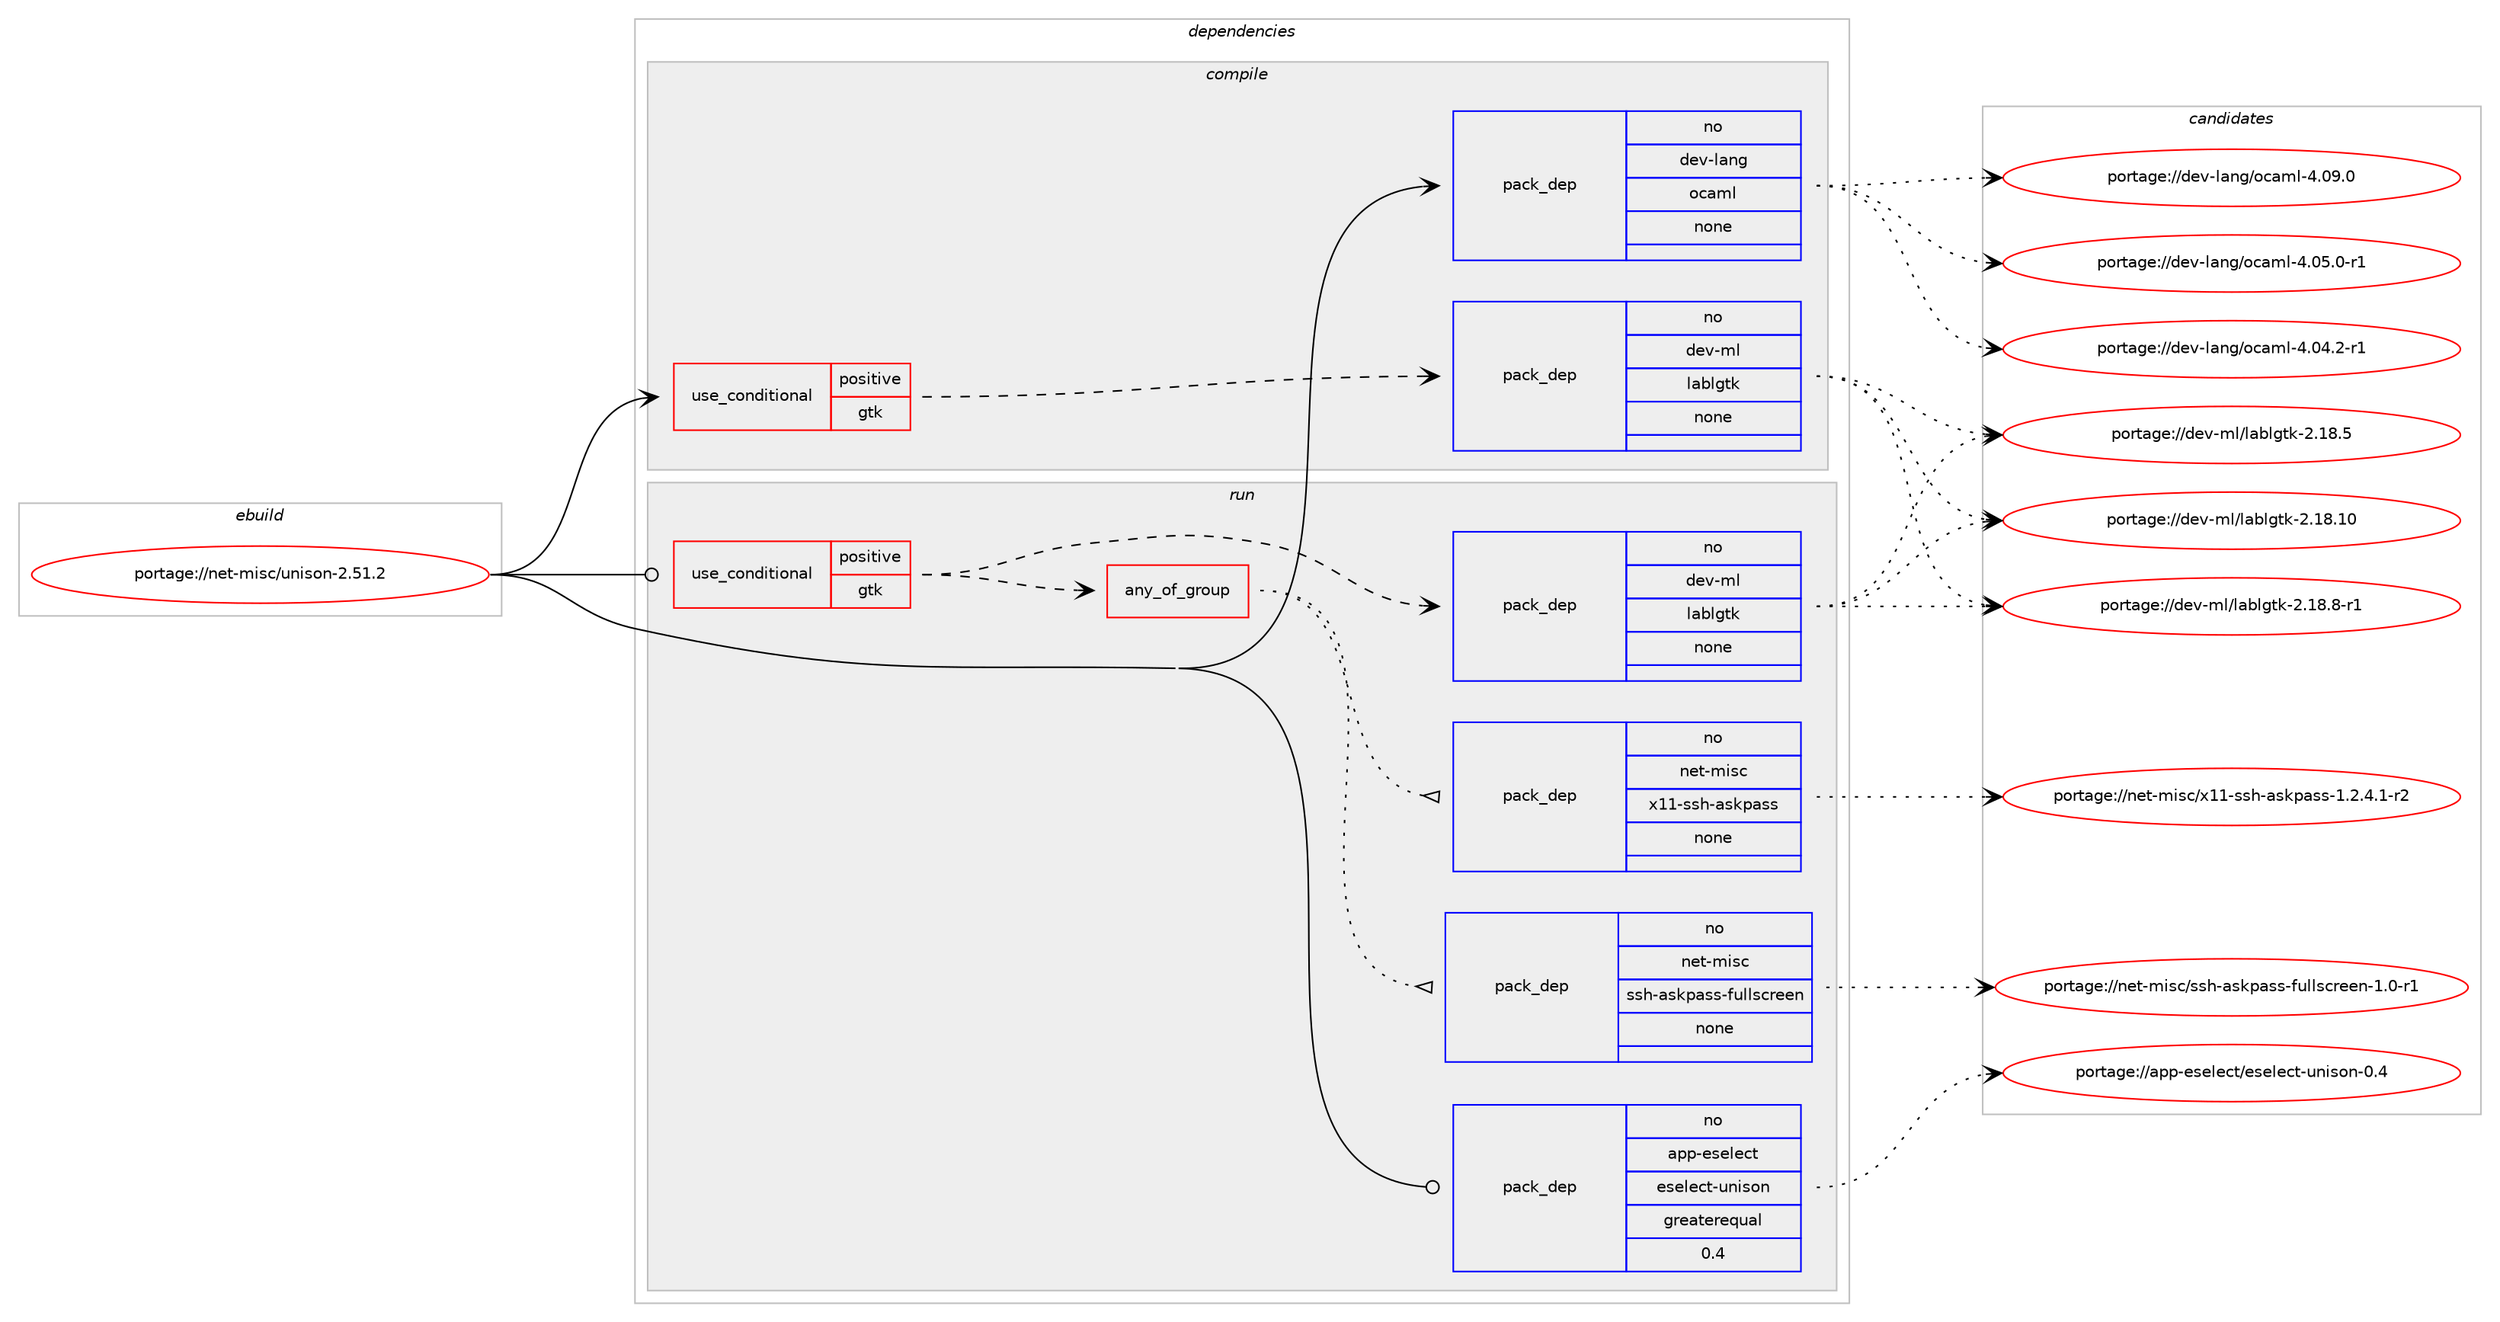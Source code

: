 digraph prolog {

# *************
# Graph options
# *************

newrank=true;
concentrate=true;
compound=true;
graph [rankdir=LR,fontname=Helvetica,fontsize=10,ranksep=1.5];#, ranksep=2.5, nodesep=0.2];
edge  [arrowhead=vee];
node  [fontname=Helvetica,fontsize=10];

# **********
# The ebuild
# **********

subgraph cluster_leftcol {
color=gray;
rank=same;
label=<<i>ebuild</i>>;
id [label="portage://net-misc/unison-2.51.2", color=red, width=4, href="../net-misc/unison-2.51.2.svg"];
}

# ****************
# The dependencies
# ****************

subgraph cluster_midcol {
color=gray;
label=<<i>dependencies</i>>;
subgraph cluster_compile {
fillcolor="#eeeeee";
style=filled;
label=<<i>compile</i>>;
subgraph cond2140 {
dependency10832 [label=<<TABLE BORDER="0" CELLBORDER="1" CELLSPACING="0" CELLPADDING="4"><TR><TD ROWSPAN="3" CELLPADDING="10">use_conditional</TD></TR><TR><TD>positive</TD></TR><TR><TD>gtk</TD></TR></TABLE>>, shape=none, color=red];
subgraph pack8560 {
dependency10833 [label=<<TABLE BORDER="0" CELLBORDER="1" CELLSPACING="0" CELLPADDING="4" WIDTH="220"><TR><TD ROWSPAN="6" CELLPADDING="30">pack_dep</TD></TR><TR><TD WIDTH="110">no</TD></TR><TR><TD>dev-ml</TD></TR><TR><TD>lablgtk</TD></TR><TR><TD>none</TD></TR><TR><TD></TD></TR></TABLE>>, shape=none, color=blue];
}
dependency10832:e -> dependency10833:w [weight=20,style="dashed",arrowhead="vee"];
}
id:e -> dependency10832:w [weight=20,style="solid",arrowhead="vee"];
subgraph pack8561 {
dependency10834 [label=<<TABLE BORDER="0" CELLBORDER="1" CELLSPACING="0" CELLPADDING="4" WIDTH="220"><TR><TD ROWSPAN="6" CELLPADDING="30">pack_dep</TD></TR><TR><TD WIDTH="110">no</TD></TR><TR><TD>dev-lang</TD></TR><TR><TD>ocaml</TD></TR><TR><TD>none</TD></TR><TR><TD></TD></TR></TABLE>>, shape=none, color=blue];
}
id:e -> dependency10834:w [weight=20,style="solid",arrowhead="vee"];
}
subgraph cluster_compileandrun {
fillcolor="#eeeeee";
style=filled;
label=<<i>compile and run</i>>;
}
subgraph cluster_run {
fillcolor="#eeeeee";
style=filled;
label=<<i>run</i>>;
subgraph cond2141 {
dependency10835 [label=<<TABLE BORDER="0" CELLBORDER="1" CELLSPACING="0" CELLPADDING="4"><TR><TD ROWSPAN="3" CELLPADDING="10">use_conditional</TD></TR><TR><TD>positive</TD></TR><TR><TD>gtk</TD></TR></TABLE>>, shape=none, color=red];
subgraph pack8562 {
dependency10836 [label=<<TABLE BORDER="0" CELLBORDER="1" CELLSPACING="0" CELLPADDING="4" WIDTH="220"><TR><TD ROWSPAN="6" CELLPADDING="30">pack_dep</TD></TR><TR><TD WIDTH="110">no</TD></TR><TR><TD>dev-ml</TD></TR><TR><TD>lablgtk</TD></TR><TR><TD>none</TD></TR><TR><TD></TD></TR></TABLE>>, shape=none, color=blue];
}
dependency10835:e -> dependency10836:w [weight=20,style="dashed",arrowhead="vee"];
subgraph any123 {
dependency10837 [label=<<TABLE BORDER="0" CELLBORDER="1" CELLSPACING="0" CELLPADDING="4"><TR><TD CELLPADDING="10">any_of_group</TD></TR></TABLE>>, shape=none, color=red];subgraph pack8563 {
dependency10838 [label=<<TABLE BORDER="0" CELLBORDER="1" CELLSPACING="0" CELLPADDING="4" WIDTH="220"><TR><TD ROWSPAN="6" CELLPADDING="30">pack_dep</TD></TR><TR><TD WIDTH="110">no</TD></TR><TR><TD>net-misc</TD></TR><TR><TD>x11-ssh-askpass</TD></TR><TR><TD>none</TD></TR><TR><TD></TD></TR></TABLE>>, shape=none, color=blue];
}
dependency10837:e -> dependency10838:w [weight=20,style="dotted",arrowhead="oinv"];
subgraph pack8564 {
dependency10839 [label=<<TABLE BORDER="0" CELLBORDER="1" CELLSPACING="0" CELLPADDING="4" WIDTH="220"><TR><TD ROWSPAN="6" CELLPADDING="30">pack_dep</TD></TR><TR><TD WIDTH="110">no</TD></TR><TR><TD>net-misc</TD></TR><TR><TD>ssh-askpass-fullscreen</TD></TR><TR><TD>none</TD></TR><TR><TD></TD></TR></TABLE>>, shape=none, color=blue];
}
dependency10837:e -> dependency10839:w [weight=20,style="dotted",arrowhead="oinv"];
}
dependency10835:e -> dependency10837:w [weight=20,style="dashed",arrowhead="vee"];
}
id:e -> dependency10835:w [weight=20,style="solid",arrowhead="odot"];
subgraph pack8565 {
dependency10840 [label=<<TABLE BORDER="0" CELLBORDER="1" CELLSPACING="0" CELLPADDING="4" WIDTH="220"><TR><TD ROWSPAN="6" CELLPADDING="30">pack_dep</TD></TR><TR><TD WIDTH="110">no</TD></TR><TR><TD>app-eselect</TD></TR><TR><TD>eselect-unison</TD></TR><TR><TD>greaterequal</TD></TR><TR><TD>0.4</TD></TR></TABLE>>, shape=none, color=blue];
}
id:e -> dependency10840:w [weight=20,style="solid",arrowhead="odot"];
}
}

# **************
# The candidates
# **************

subgraph cluster_choices {
rank=same;
color=gray;
label=<<i>candidates</i>>;

subgraph choice8560 {
color=black;
nodesep=1;
choice10010111845109108471089798108103116107455046495646564511449 [label="portage://dev-ml/lablgtk-2.18.8-r1", color=red, width=4,href="../dev-ml/lablgtk-2.18.8-r1.svg"];
choice1001011184510910847108979810810311610745504649564653 [label="portage://dev-ml/lablgtk-2.18.5", color=red, width=4,href="../dev-ml/lablgtk-2.18.5.svg"];
choice100101118451091084710897981081031161074550464956464948 [label="portage://dev-ml/lablgtk-2.18.10", color=red, width=4,href="../dev-ml/lablgtk-2.18.10.svg"];
dependency10833:e -> choice10010111845109108471089798108103116107455046495646564511449:w [style=dotted,weight="100"];
dependency10833:e -> choice1001011184510910847108979810810311610745504649564653:w [style=dotted,weight="100"];
dependency10833:e -> choice100101118451091084710897981081031161074550464956464948:w [style=dotted,weight="100"];
}
subgraph choice8561 {
color=black;
nodesep=1;
choice100101118451089711010347111999710910845524648574648 [label="portage://dev-lang/ocaml-4.09.0", color=red, width=4,href="../dev-lang/ocaml-4.09.0.svg"];
choice1001011184510897110103471119997109108455246485346484511449 [label="portage://dev-lang/ocaml-4.05.0-r1", color=red, width=4,href="../dev-lang/ocaml-4.05.0-r1.svg"];
choice1001011184510897110103471119997109108455246485246504511449 [label="portage://dev-lang/ocaml-4.04.2-r1", color=red, width=4,href="../dev-lang/ocaml-4.04.2-r1.svg"];
dependency10834:e -> choice100101118451089711010347111999710910845524648574648:w [style=dotted,weight="100"];
dependency10834:e -> choice1001011184510897110103471119997109108455246485346484511449:w [style=dotted,weight="100"];
dependency10834:e -> choice1001011184510897110103471119997109108455246485246504511449:w [style=dotted,weight="100"];
}
subgraph choice8562 {
color=black;
nodesep=1;
choice10010111845109108471089798108103116107455046495646564511449 [label="portage://dev-ml/lablgtk-2.18.8-r1", color=red, width=4,href="../dev-ml/lablgtk-2.18.8-r1.svg"];
choice1001011184510910847108979810810311610745504649564653 [label="portage://dev-ml/lablgtk-2.18.5", color=red, width=4,href="../dev-ml/lablgtk-2.18.5.svg"];
choice100101118451091084710897981081031161074550464956464948 [label="portage://dev-ml/lablgtk-2.18.10", color=red, width=4,href="../dev-ml/lablgtk-2.18.10.svg"];
dependency10836:e -> choice10010111845109108471089798108103116107455046495646564511449:w [style=dotted,weight="100"];
dependency10836:e -> choice1001011184510910847108979810810311610745504649564653:w [style=dotted,weight="100"];
dependency10836:e -> choice100101118451091084710897981081031161074550464956464948:w [style=dotted,weight="100"];
}
subgraph choice8563 {
color=black;
nodesep=1;
choice11010111645109105115994712049494511511510445971151071129711511545494650465246494511450 [label="portage://net-misc/x11-ssh-askpass-1.2.4.1-r2", color=red, width=4,href="../net-misc/x11-ssh-askpass-1.2.4.1-r2.svg"];
dependency10838:e -> choice11010111645109105115994712049494511511510445971151071129711511545494650465246494511450:w [style=dotted,weight="100"];
}
subgraph choice8564 {
color=black;
nodesep=1;
choice1101011164510910511599471151151044597115107112971151154510211710810811599114101101110454946484511449 [label="portage://net-misc/ssh-askpass-fullscreen-1.0-r1", color=red, width=4,href="../net-misc/ssh-askpass-fullscreen-1.0-r1.svg"];
dependency10839:e -> choice1101011164510910511599471151151044597115107112971151154510211710810811599114101101110454946484511449:w [style=dotted,weight="100"];
}
subgraph choice8565 {
color=black;
nodesep=1;
choice97112112451011151011081019911647101115101108101991164511711010511511111045484652 [label="portage://app-eselect/eselect-unison-0.4", color=red, width=4,href="../app-eselect/eselect-unison-0.4.svg"];
dependency10840:e -> choice97112112451011151011081019911647101115101108101991164511711010511511111045484652:w [style=dotted,weight="100"];
}
}

}

